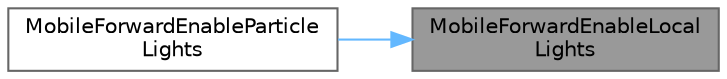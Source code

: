 digraph "MobileForwardEnableLocalLights"
{
 // INTERACTIVE_SVG=YES
 // LATEX_PDF_SIZE
  bgcolor="transparent";
  edge [fontname=Helvetica,fontsize=10,labelfontname=Helvetica,labelfontsize=10];
  node [fontname=Helvetica,fontsize=10,shape=box,height=0.2,width=0.4];
  rankdir="RL";
  Node1 [id="Node000001",label="MobileForwardEnableLocal\lLights",height=0.2,width=0.4,color="gray40", fillcolor="grey60", style="filled", fontcolor="black",tooltip=" "];
  Node1 -> Node2 [id="edge1_Node000001_Node000002",dir="back",color="steelblue1",style="solid",tooltip=" "];
  Node2 [id="Node000002",label="MobileForwardEnableParticle\lLights",height=0.2,width=0.4,color="grey40", fillcolor="white", style="filled",URL="$d7/d1b/RenderUtils_8h.html#a48a6e0f0aa9d2c52a775388fdcf03ced",tooltip=" "];
}
